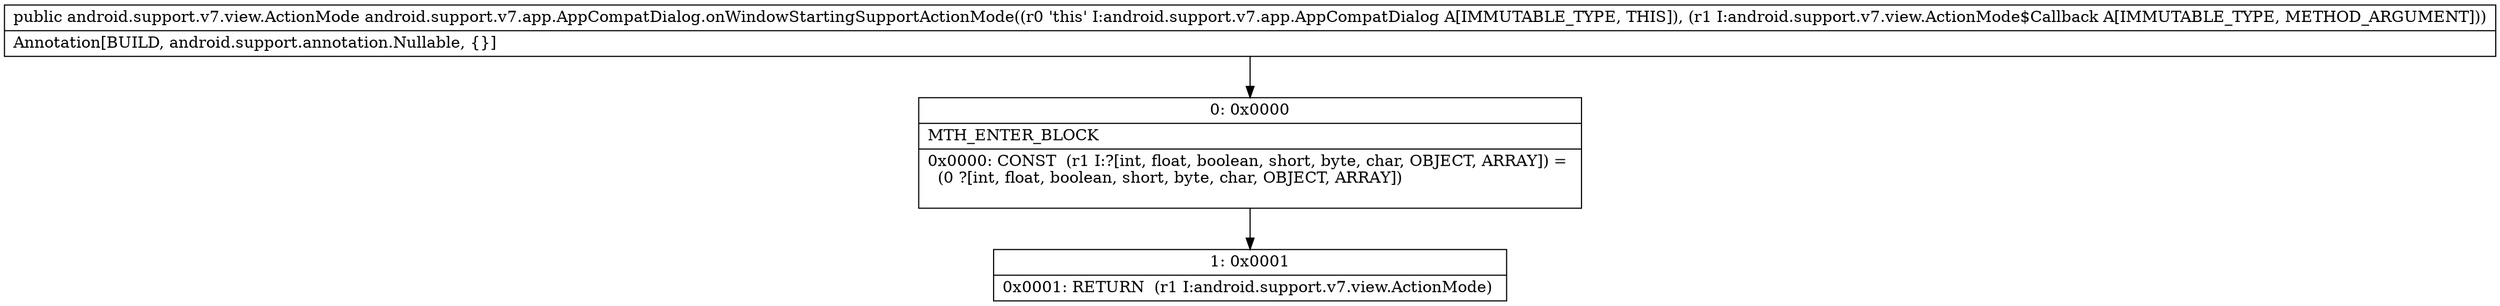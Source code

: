 digraph "CFG forandroid.support.v7.app.AppCompatDialog.onWindowStartingSupportActionMode(Landroid\/support\/v7\/view\/ActionMode$Callback;)Landroid\/support\/v7\/view\/ActionMode;" {
Node_0 [shape=record,label="{0\:\ 0x0000|MTH_ENTER_BLOCK\l|0x0000: CONST  (r1 I:?[int, float, boolean, short, byte, char, OBJECT, ARRAY]) = \l  (0 ?[int, float, boolean, short, byte, char, OBJECT, ARRAY])\l \l}"];
Node_1 [shape=record,label="{1\:\ 0x0001|0x0001: RETURN  (r1 I:android.support.v7.view.ActionMode) \l}"];
MethodNode[shape=record,label="{public android.support.v7.view.ActionMode android.support.v7.app.AppCompatDialog.onWindowStartingSupportActionMode((r0 'this' I:android.support.v7.app.AppCompatDialog A[IMMUTABLE_TYPE, THIS]), (r1 I:android.support.v7.view.ActionMode$Callback A[IMMUTABLE_TYPE, METHOD_ARGUMENT]))  | Annotation[BUILD, android.support.annotation.Nullable, \{\}]\l}"];
MethodNode -> Node_0;
Node_0 -> Node_1;
}

